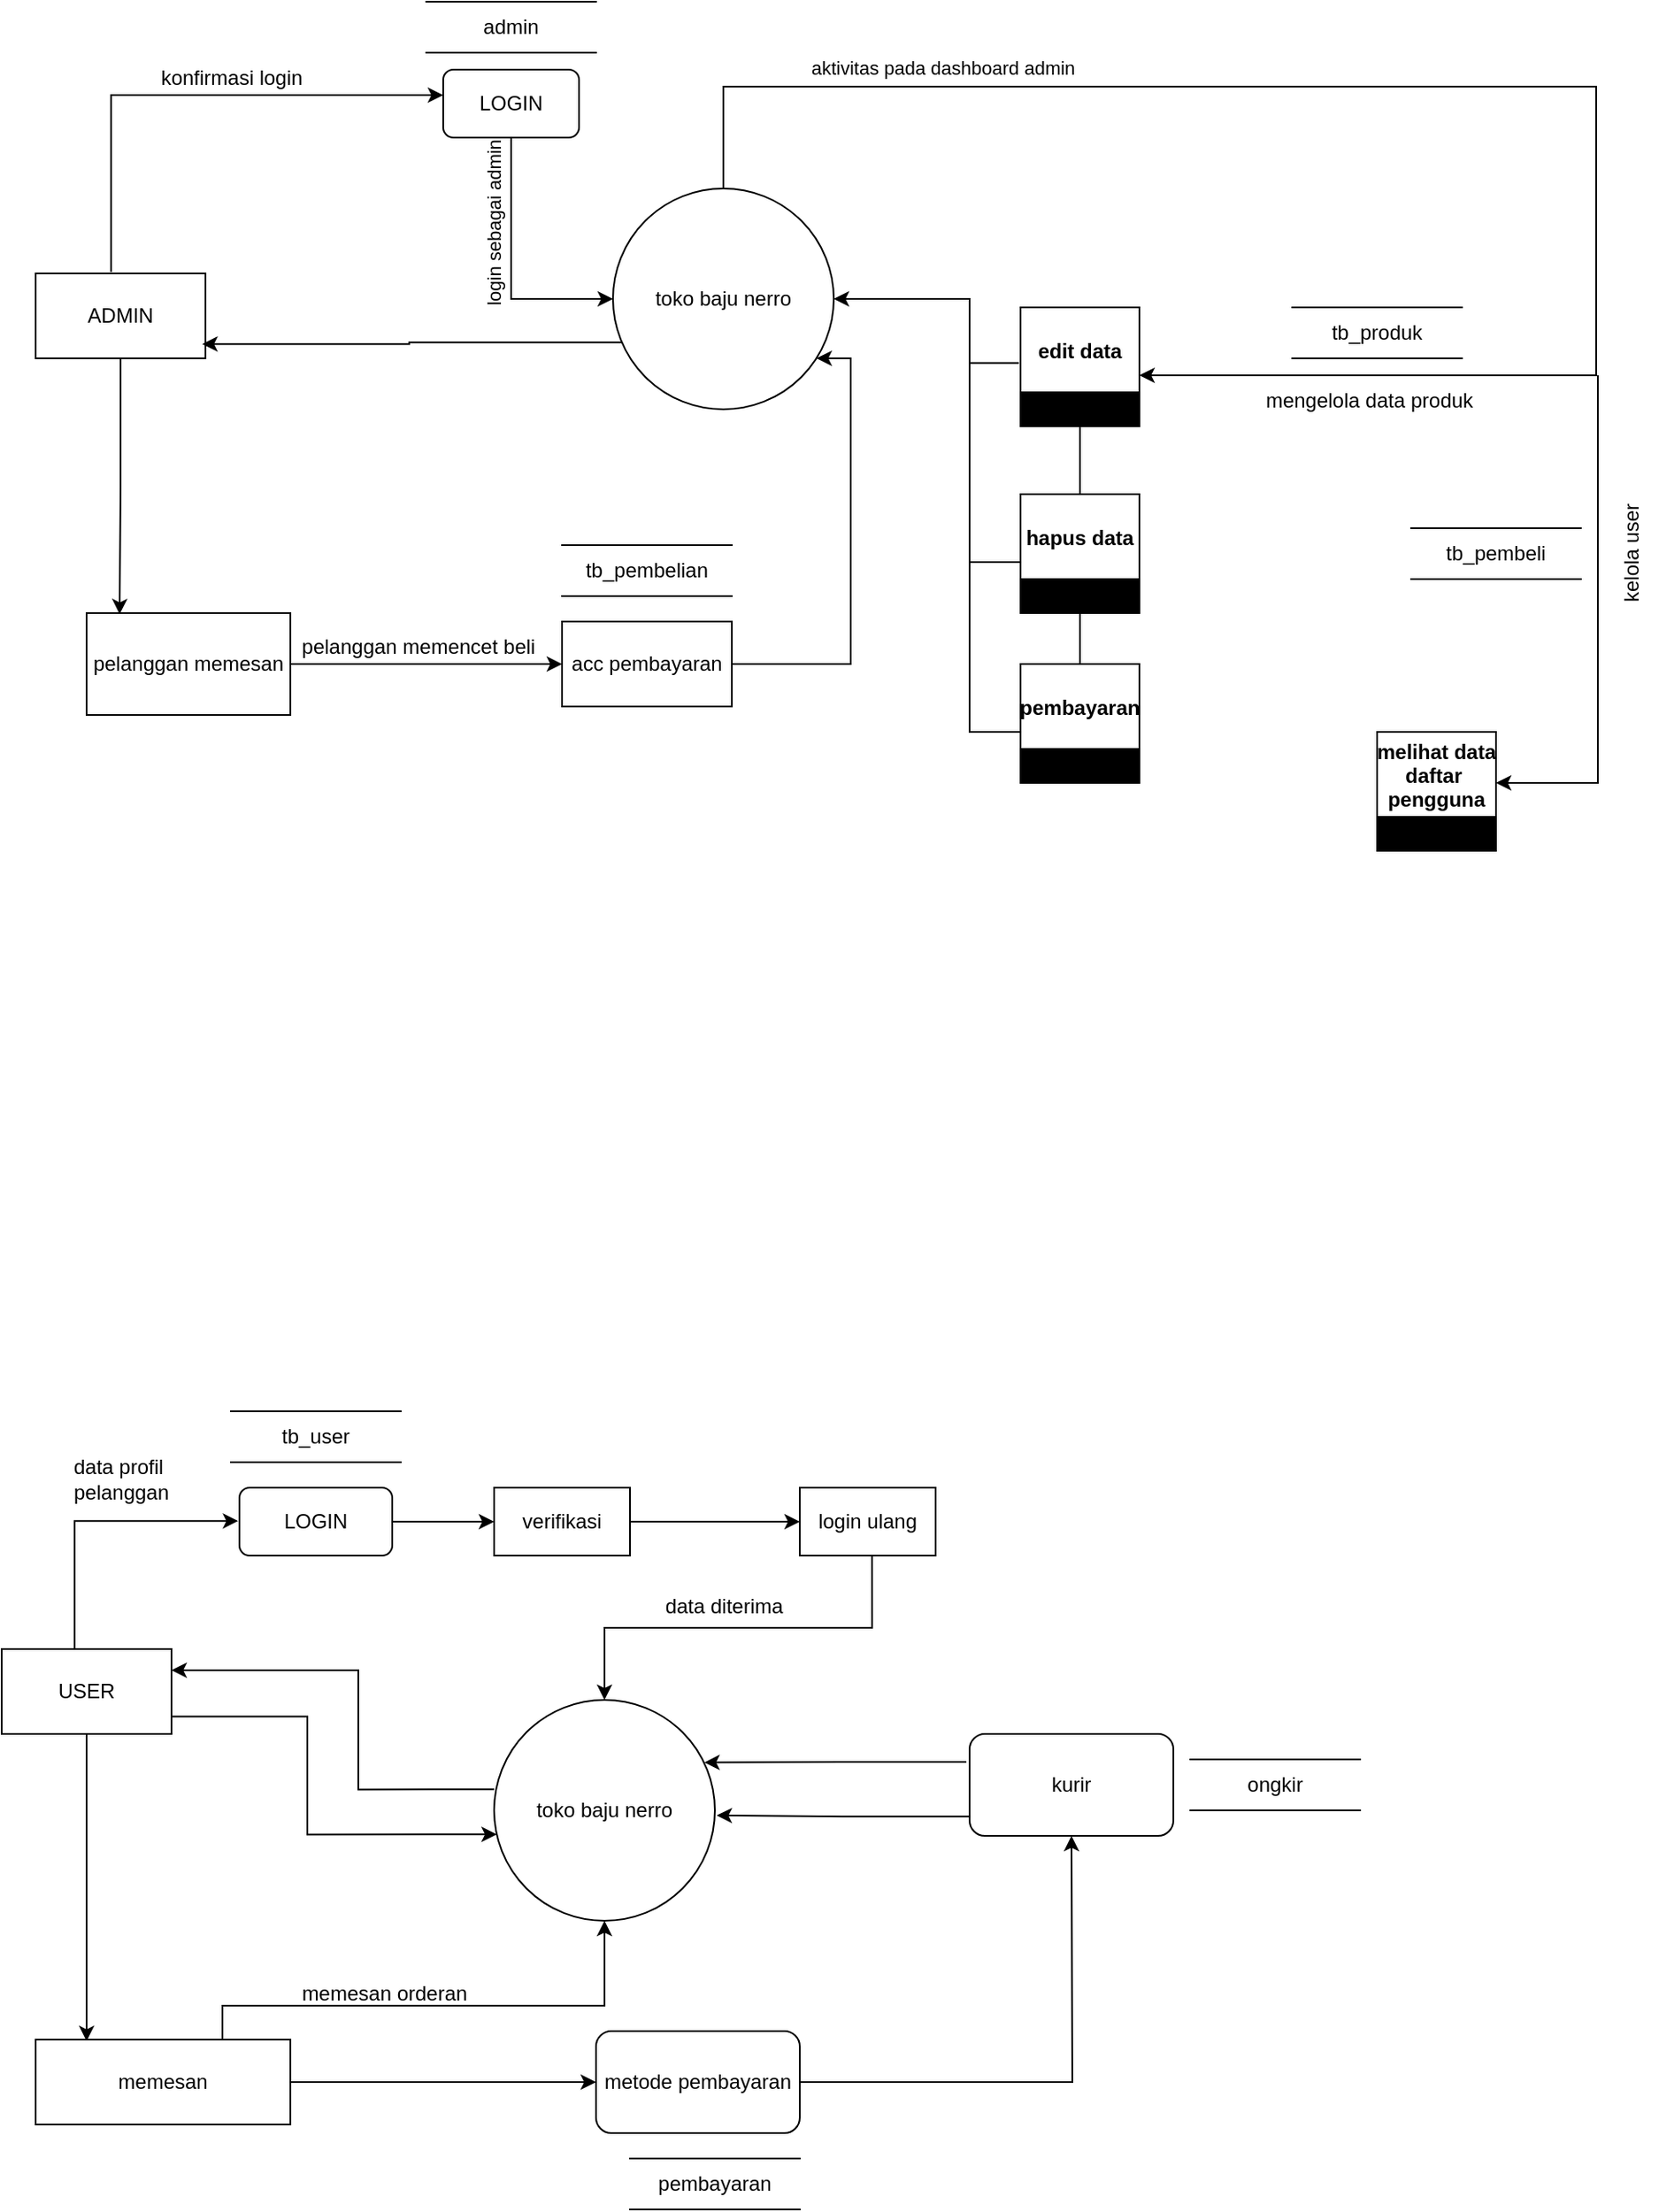 <mxfile version="28.1.2">
  <diagram name="Page-1" id="w5c8ERlpFwUv5xIerBSc">
    <mxGraphModel dx="793" dy="555" grid="1" gridSize="10" guides="1" tooltips="1" connect="1" arrows="1" fold="1" page="1" pageScale="1" pageWidth="1100" pageHeight="850" math="0" shadow="0">
      <root>
        <mxCell id="0" />
        <mxCell id="1" parent="0" />
        <mxCell id="kzGIVJuzbTHx1Urgwy5C-2" value="admin" style="html=1;dashed=0;whiteSpace=wrap;shape=partialRectangle;right=0;left=0;" parent="1" vertex="1">
          <mxGeometry x="310" y="150" width="100" height="30" as="geometry" />
        </mxCell>
        <mxCell id="kzGIVJuzbTHx1Urgwy5C-4" style="edgeStyle=orthogonalEdgeStyle;rounded=0;orthogonalLoop=1;jettySize=auto;html=1;exitX=0.444;exitY=-0.018;exitDx=0;exitDy=0;entryX=0;entryY=0.375;entryDx=0;entryDy=0;entryPerimeter=0;exitPerimeter=0;" parent="1" source="kzGIVJuzbTHx1Urgwy5C-6" target="zYKxcOfA-0-OGyM70KTu-15" edge="1">
          <mxGeometry relative="1" as="geometry">
            <mxPoint x="290" y="205" as="targetPoint" />
            <mxPoint x="230" y="205" as="sourcePoint" />
          </mxGeometry>
        </mxCell>
        <mxCell id="zYKxcOfA-0-OGyM70KTu-37" style="edgeStyle=orthogonalEdgeStyle;rounded=0;orthogonalLoop=1;jettySize=auto;html=1;entryX=0.162;entryY=0.011;entryDx=0;entryDy=0;entryPerimeter=0;" parent="1" source="kzGIVJuzbTHx1Urgwy5C-6" target="zYKxcOfA-0-OGyM70KTu-38" edge="1">
          <mxGeometry relative="1" as="geometry">
            <mxPoint x="130" y="510.0" as="targetPoint" />
          </mxGeometry>
        </mxCell>
        <mxCell id="kzGIVJuzbTHx1Urgwy5C-6" value="ADMIN" style="html=1;dashed=0;whiteSpace=wrap;" parent="1" vertex="1">
          <mxGeometry x="80" y="310" width="100" height="50" as="geometry" />
        </mxCell>
        <mxCell id="kzGIVJuzbTHx1Urgwy5C-8" style="edgeStyle=orthogonalEdgeStyle;rounded=0;orthogonalLoop=1;jettySize=auto;html=1;entryX=0;entryY=0.5;entryDx=0;entryDy=0;exitX=0.5;exitY=1;exitDx=0;exitDy=0;" parent="1" source="zYKxcOfA-0-OGyM70KTu-15" target="kzGIVJuzbTHx1Urgwy5C-9" edge="1">
          <mxGeometry relative="1" as="geometry">
            <mxPoint x="580" y="205" as="targetPoint" />
            <mxPoint x="370" y="205" as="sourcePoint" />
          </mxGeometry>
        </mxCell>
        <mxCell id="kzGIVJuzbTHx1Urgwy5C-10" value="login sebagai admin" style="edgeLabel;html=1;align=center;verticalAlign=middle;resizable=0;points=[];rotation=-90;" parent="kzGIVJuzbTHx1Urgwy5C-8" vertex="1" connectable="0">
          <mxGeometry x="-0.054" y="-1" relative="1" as="geometry">
            <mxPoint x="-9" y="-23" as="offset" />
          </mxGeometry>
        </mxCell>
        <mxCell id="kzGIVJuzbTHx1Urgwy5C-11" style="edgeStyle=orthogonalEdgeStyle;rounded=0;orthogonalLoop=1;jettySize=auto;html=1;exitX=0.5;exitY=0;exitDx=0;exitDy=0;" parent="1" source="kzGIVJuzbTHx1Urgwy5C-9" edge="1">
          <mxGeometry relative="1" as="geometry">
            <mxPoint x="730" y="370" as="targetPoint" />
            <mxPoint x="510" y="210" as="sourcePoint" />
            <Array as="points">
              <mxPoint x="485" y="200" />
              <mxPoint x="999" y="200" />
              <mxPoint x="999" y="370" />
            </Array>
          </mxGeometry>
        </mxCell>
        <mxCell id="kzGIVJuzbTHx1Urgwy5C-18" value="aktivitas pada dashboard admin" style="edgeLabel;html=1;align=center;verticalAlign=middle;resizable=0;points=[];" parent="kzGIVJuzbTHx1Urgwy5C-11" vertex="1" connectable="0">
          <mxGeometry x="-0.628" y="-1" relative="1" as="geometry">
            <mxPoint y="-12" as="offset" />
          </mxGeometry>
        </mxCell>
        <mxCell id="YUnFpUHWukaaT6bIz78V-2" style="edgeStyle=orthogonalEdgeStyle;rounded=0;orthogonalLoop=1;jettySize=auto;html=1;exitX=0.053;exitY=0.697;exitDx=0;exitDy=0;exitPerimeter=0;entryX=0.981;entryY=0.832;entryDx=0;entryDy=0;entryPerimeter=0;" parent="1" source="kzGIVJuzbTHx1Urgwy5C-9" target="kzGIVJuzbTHx1Urgwy5C-6" edge="1">
          <mxGeometry relative="1" as="geometry">
            <mxPoint x="180" y="350" as="targetPoint" />
            <Array as="points" />
          </mxGeometry>
        </mxCell>
        <mxCell id="kzGIVJuzbTHx1Urgwy5C-9" value="toko baju nerro" style="shape=ellipse;html=1;dashed=0;whiteSpace=wrap;aspect=fixed;perimeter=ellipsePerimeter;" parent="1" vertex="1">
          <mxGeometry x="420" y="260" width="130" height="130" as="geometry" />
        </mxCell>
        <mxCell id="kzGIVJuzbTHx1Urgwy5C-13" value="edit data" style="swimlane;childLayout=stackLayout;horizontal=1;startSize=50;horizontalStack=0;resizeParent=1;resizeParentMax=0;resizeLast=0;collapsible=0;marginBottom=0;swimlaneFillColor=#000000;rotation=0;verticalAlign=middle;" parent="1" vertex="1">
          <mxGeometry x="660" y="330" width="70" height="70" as="geometry" />
        </mxCell>
        <mxCell id="kzGIVJuzbTHx1Urgwy5C-15" value="hapus data" style="swimlane;childLayout=stackLayout;horizontal=1;startSize=50;horizontalStack=0;resizeParent=1;resizeParentMax=0;resizeLast=0;collapsible=0;marginBottom=0;swimlaneFillColor=#000000;rotation=0;verticalAlign=middle;" parent="1" vertex="1">
          <mxGeometry x="660" y="440" width="70" height="70" as="geometry" />
        </mxCell>
        <mxCell id="kzGIVJuzbTHx1Urgwy5C-16" value="" style="endArrow=none;html=1;rounded=0;entryX=0.5;entryY=1;entryDx=0;entryDy=0;exitX=0.5;exitY=0;exitDx=0;exitDy=0;" parent="1" source="kzGIVJuzbTHx1Urgwy5C-15" target="kzGIVJuzbTHx1Urgwy5C-13" edge="1">
          <mxGeometry width="50" height="50" relative="1" as="geometry">
            <mxPoint x="570" y="480" as="sourcePoint" />
            <mxPoint x="620" y="430" as="targetPoint" />
          </mxGeometry>
        </mxCell>
        <mxCell id="kzGIVJuzbTHx1Urgwy5C-17" value="tb_produk" style="html=1;dashed=0;whiteSpace=wrap;shape=partialRectangle;right=0;left=0;" parent="1" vertex="1">
          <mxGeometry x="820" y="330" width="100" height="30" as="geometry" />
        </mxCell>
        <mxCell id="kzGIVJuzbTHx1Urgwy5C-24" style="edgeStyle=orthogonalEdgeStyle;rounded=0;orthogonalLoop=1;jettySize=auto;html=1;exitX=-0.013;exitY=0.468;exitDx=0;exitDy=0;exitPerimeter=0;entryX=1;entryY=0.5;entryDx=0;entryDy=0;" parent="1" source="kzGIVJuzbTHx1Urgwy5C-13" target="kzGIVJuzbTHx1Urgwy5C-9" edge="1">
          <mxGeometry relative="1" as="geometry">
            <mxPoint x="656.4" y="363.18" as="sourcePoint" />
            <mxPoint x="630" y="270" as="targetPoint" />
            <Array as="points">
              <mxPoint x="630" y="363" />
              <mxPoint x="630" y="325" />
            </Array>
          </mxGeometry>
        </mxCell>
        <mxCell id="kzGIVJuzbTHx1Urgwy5C-25" value="pembayaran" style="swimlane;childLayout=stackLayout;horizontal=1;startSize=50;horizontalStack=0;resizeParent=1;resizeParentMax=0;resizeLast=0;collapsible=0;marginBottom=0;swimlaneFillColor=#000000;rotation=0;verticalAlign=middle;" parent="1" vertex="1">
          <mxGeometry x="660" y="540" width="70" height="70" as="geometry" />
        </mxCell>
        <mxCell id="kzGIVJuzbTHx1Urgwy5C-27" value="" style="endArrow=none;html=1;rounded=0;entryX=0.5;entryY=1;entryDx=0;entryDy=0;exitX=0.5;exitY=0;exitDx=0;exitDy=0;" parent="1" source="kzGIVJuzbTHx1Urgwy5C-25" target="kzGIVJuzbTHx1Urgwy5C-15" edge="1">
          <mxGeometry width="50" height="50" relative="1" as="geometry">
            <mxPoint x="600" y="560" as="sourcePoint" />
            <mxPoint x="650" y="510" as="targetPoint" />
          </mxGeometry>
        </mxCell>
        <mxCell id="kzGIVJuzbTHx1Urgwy5C-30" value="" style="endArrow=none;html=1;rounded=0;exitX=0;exitY=0.571;exitDx=0;exitDy=0;exitPerimeter=0;" parent="1" source="kzGIVJuzbTHx1Urgwy5C-25" edge="1">
          <mxGeometry width="50" height="50" relative="1" as="geometry">
            <mxPoint x="530" y="530" as="sourcePoint" />
            <mxPoint x="630" y="360" as="targetPoint" />
            <Array as="points">
              <mxPoint x="630" y="580" />
            </Array>
          </mxGeometry>
        </mxCell>
        <mxCell id="kzGIVJuzbTHx1Urgwy5C-31" value="" style="endArrow=none;html=1;rounded=0;entryX=0;entryY=0.571;entryDx=0;entryDy=0;entryPerimeter=0;" parent="1" target="kzGIVJuzbTHx1Urgwy5C-15" edge="1">
          <mxGeometry width="50" height="50" relative="1" as="geometry">
            <mxPoint x="630" y="480" as="sourcePoint" />
            <mxPoint x="580" y="450" as="targetPoint" />
          </mxGeometry>
        </mxCell>
        <mxCell id="zYKxcOfA-0-OGyM70KTu-20" style="edgeStyle=orthogonalEdgeStyle;rounded=0;orthogonalLoop=1;jettySize=auto;html=1;entryX=-0.008;entryY=0.49;entryDx=0;entryDy=0;entryPerimeter=0;exitX=0.429;exitY=0.006;exitDx=0;exitDy=0;exitPerimeter=0;" parent="1" source="zYKxcOfA-0-OGyM70KTu-2" target="zYKxcOfA-0-OGyM70KTu-21" edge="1">
          <mxGeometry relative="1" as="geometry">
            <mxPoint x="250" y="1045" as="targetPoint" />
          </mxGeometry>
        </mxCell>
        <mxCell id="zYKxcOfA-0-OGyM70KTu-34" style="edgeStyle=orthogonalEdgeStyle;rounded=0;orthogonalLoop=1;jettySize=auto;html=1;entryX=0.2;entryY=0.018;entryDx=0;entryDy=0;entryPerimeter=0;" parent="1" source="zYKxcOfA-0-OGyM70KTu-2" target="zYKxcOfA-0-OGyM70KTu-33" edge="1">
          <mxGeometry relative="1" as="geometry">
            <Array as="points" />
          </mxGeometry>
        </mxCell>
        <mxCell id="zYKxcOfA-0-OGyM70KTu-43" style="edgeStyle=orthogonalEdgeStyle;rounded=0;orthogonalLoop=1;jettySize=auto;html=1;exitX=0.996;exitY=0.795;exitDx=0;exitDy=0;exitPerimeter=0;entryX=0.012;entryY=0.609;entryDx=0;entryDy=0;entryPerimeter=0;" parent="1" source="zYKxcOfA-0-OGyM70KTu-2" target="zYKxcOfA-0-OGyM70KTu-19" edge="1">
          <mxGeometry relative="1" as="geometry">
            <Array as="points">
              <mxPoint x="240" y="1160" />
              <mxPoint x="240" y="1229" />
            </Array>
          </mxGeometry>
        </mxCell>
        <mxCell id="zYKxcOfA-0-OGyM70KTu-2" value="USER" style="html=1;dashed=0;whiteSpace=wrap;" parent="1" vertex="1">
          <mxGeometry x="60" y="1120" width="100" height="50" as="geometry" />
        </mxCell>
        <mxCell id="zYKxcOfA-0-OGyM70KTu-4" value="tb_pembeli" style="html=1;dashed=0;whiteSpace=wrap;shape=partialRectangle;right=0;left=0;" parent="1" vertex="1">
          <mxGeometry x="890" y="460" width="100" height="30" as="geometry" />
        </mxCell>
        <mxCell id="zYKxcOfA-0-OGyM70KTu-5" value="" style="endArrow=classic;html=1;rounded=0;" parent="1" edge="1">
          <mxGeometry width="50" height="50" relative="1" as="geometry">
            <mxPoint x="1000" y="370" as="sourcePoint" />
            <mxPoint x="940" y="610" as="targetPoint" />
            <Array as="points">
              <mxPoint x="1000" y="610" />
            </Array>
          </mxGeometry>
        </mxCell>
        <mxCell id="zYKxcOfA-0-OGyM70KTu-6" value="kelola user" style="text;html=1;align=center;verticalAlign=middle;resizable=0;points=[];autosize=1;strokeColor=none;fillColor=none;rotation=-90;" parent="1" vertex="1">
          <mxGeometry x="980" y="460" width="80" height="30" as="geometry" />
        </mxCell>
        <mxCell id="zYKxcOfA-0-OGyM70KTu-7" value="mengelola data produk" style="text;html=1;align=center;verticalAlign=middle;resizable=0;points=[];autosize=1;strokeColor=none;fillColor=none;" parent="1" vertex="1">
          <mxGeometry x="790" y="370" width="150" height="30" as="geometry" />
        </mxCell>
        <mxCell id="zYKxcOfA-0-OGyM70KTu-14" value="melihat data&#xa;daftar &#xa;pengguna" style="swimlane;childLayout=stackLayout;horizontal=1;startSize=50;horizontalStack=0;resizeParent=1;resizeParentMax=0;resizeLast=0;collapsible=0;marginBottom=0;swimlaneFillColor=#000000;rotation=0;verticalAlign=middle;" parent="1" vertex="1">
          <mxGeometry x="870" y="580" width="70" height="70" as="geometry" />
        </mxCell>
        <mxCell id="zYKxcOfA-0-OGyM70KTu-15" value="LOGIN" style="rounded=1;whiteSpace=wrap;html=1;" parent="1" vertex="1">
          <mxGeometry x="320" y="190" width="80" height="40" as="geometry" />
        </mxCell>
        <mxCell id="zYKxcOfA-0-OGyM70KTu-17" value="konfirmasi login" style="text;html=1;align=center;verticalAlign=middle;resizable=0;points=[];autosize=1;strokeColor=none;fillColor=none;" parent="1" vertex="1">
          <mxGeometry x="140" y="180" width="110" height="30" as="geometry" />
        </mxCell>
        <mxCell id="zYKxcOfA-0-OGyM70KTu-42" style="edgeStyle=orthogonalEdgeStyle;rounded=0;orthogonalLoop=1;jettySize=auto;html=1;entryX=1;entryY=0.25;entryDx=0;entryDy=0;exitX=0;exitY=0.405;exitDx=0;exitDy=0;exitPerimeter=0;" parent="1" source="zYKxcOfA-0-OGyM70KTu-19" target="zYKxcOfA-0-OGyM70KTu-2" edge="1">
          <mxGeometry relative="1" as="geometry">
            <Array as="points">
              <mxPoint x="270" y="1203" />
              <mxPoint x="270" y="1132" />
            </Array>
          </mxGeometry>
        </mxCell>
        <mxCell id="zYKxcOfA-0-OGyM70KTu-19" value="toko baju nerro" style="shape=ellipse;html=1;dashed=0;whiteSpace=wrap;aspect=fixed;perimeter=ellipsePerimeter;" parent="1" vertex="1">
          <mxGeometry x="350" y="1150" width="130" height="130" as="geometry" />
        </mxCell>
        <mxCell id="zYKxcOfA-0-OGyM70KTu-25" style="edgeStyle=orthogonalEdgeStyle;rounded=0;orthogonalLoop=1;jettySize=auto;html=1;entryX=0;entryY=0.5;entryDx=0;entryDy=0;" parent="1" source="zYKxcOfA-0-OGyM70KTu-21" target="zYKxcOfA-0-OGyM70KTu-24" edge="1">
          <mxGeometry relative="1" as="geometry" />
        </mxCell>
        <mxCell id="zYKxcOfA-0-OGyM70KTu-21" value="LOGIN" style="rounded=1;whiteSpace=wrap;html=1;" parent="1" vertex="1">
          <mxGeometry x="200" y="1025" width="90" height="40" as="geometry" />
        </mxCell>
        <mxCell id="zYKxcOfA-0-OGyM70KTu-23" value="tb_user" style="html=1;dashed=0;whiteSpace=wrap;shape=partialRectangle;right=0;left=0;" parent="1" vertex="1">
          <mxGeometry x="195" y="980" width="100" height="30" as="geometry" />
        </mxCell>
        <mxCell id="zYKxcOfA-0-OGyM70KTu-28" style="edgeStyle=orthogonalEdgeStyle;rounded=0;orthogonalLoop=1;jettySize=auto;html=1;entryX=0;entryY=0.5;entryDx=0;entryDy=0;" parent="1" source="zYKxcOfA-0-OGyM70KTu-24" target="zYKxcOfA-0-OGyM70KTu-27" edge="1">
          <mxGeometry relative="1" as="geometry" />
        </mxCell>
        <mxCell id="zYKxcOfA-0-OGyM70KTu-24" value="verifikasi" style="rounded=0;whiteSpace=wrap;html=1;" parent="1" vertex="1">
          <mxGeometry x="350" y="1025" width="80" height="40" as="geometry" />
        </mxCell>
        <mxCell id="zYKxcOfA-0-OGyM70KTu-29" style="edgeStyle=orthogonalEdgeStyle;rounded=0;orthogonalLoop=1;jettySize=auto;html=1;entryX=0.5;entryY=0;entryDx=0;entryDy=0;exitX=0.532;exitY=1.012;exitDx=0;exitDy=0;exitPerimeter=0;" parent="1" source="zYKxcOfA-0-OGyM70KTu-27" target="zYKxcOfA-0-OGyM70KTu-19" edge="1">
          <mxGeometry relative="1" as="geometry" />
        </mxCell>
        <mxCell id="zYKxcOfA-0-OGyM70KTu-27" value="login ulang" style="rounded=0;whiteSpace=wrap;html=1;" parent="1" vertex="1">
          <mxGeometry x="530" y="1025" width="80" height="40" as="geometry" />
        </mxCell>
        <mxCell id="zYKxcOfA-0-OGyM70KTu-30" value="data profil&amp;nbsp;&lt;div&gt;pelanggan&lt;/div&gt;" style="text;html=1;align=center;verticalAlign=middle;resizable=0;points=[];autosize=1;strokeColor=none;fillColor=none;" parent="1" vertex="1">
          <mxGeometry x="90" y="1000" width="80" height="40" as="geometry" />
        </mxCell>
        <mxCell id="zYKxcOfA-0-OGyM70KTu-35" style="edgeStyle=orthogonalEdgeStyle;rounded=0;orthogonalLoop=1;jettySize=auto;html=1;entryX=0.5;entryY=1;entryDx=0;entryDy=0;exitX=0.75;exitY=0;exitDx=0;exitDy=0;" parent="1" source="zYKxcOfA-0-OGyM70KTu-33" target="zYKxcOfA-0-OGyM70KTu-19" edge="1">
          <mxGeometry relative="1" as="geometry">
            <mxPoint x="190" y="1340" as="sourcePoint" />
            <Array as="points">
              <mxPoint x="190" y="1350" />
              <mxPoint x="190" y="1330" />
              <mxPoint x="415" y="1330" />
            </Array>
          </mxGeometry>
        </mxCell>
        <mxCell id="zYKxcOfA-0-OGyM70KTu-36" style="edgeStyle=orthogonalEdgeStyle;rounded=0;orthogonalLoop=1;jettySize=auto;html=1;entryX=0;entryY=0.5;entryDx=0;entryDy=0;" parent="1" source="zYKxcOfA-0-OGyM70KTu-33" target="zYKxcOfA-0-OGyM70KTu-39" edge="1">
          <mxGeometry relative="1" as="geometry">
            <mxPoint x="380" y="1375.0" as="targetPoint" />
          </mxGeometry>
        </mxCell>
        <mxCell id="zYKxcOfA-0-OGyM70KTu-33" value="memesan" style="rounded=0;whiteSpace=wrap;html=1;" parent="1" vertex="1">
          <mxGeometry x="80" y="1350" width="150" height="50" as="geometry" />
        </mxCell>
        <mxCell id="zYKxcOfA-0-OGyM70KTu-56" style="edgeStyle=orthogonalEdgeStyle;rounded=0;orthogonalLoop=1;jettySize=auto;html=1;" parent="1" source="zYKxcOfA-0-OGyM70KTu-38" target="zYKxcOfA-0-OGyM70KTu-57" edge="1">
          <mxGeometry relative="1" as="geometry">
            <mxPoint x="310" y="540" as="targetPoint" />
          </mxGeometry>
        </mxCell>
        <mxCell id="zYKxcOfA-0-OGyM70KTu-38" value="pelanggan memesan" style="rounded=0;whiteSpace=wrap;html=1;" parent="1" vertex="1">
          <mxGeometry x="110" y="510" width="120" height="60" as="geometry" />
        </mxCell>
        <mxCell id="zYKxcOfA-0-OGyM70KTu-44" style="edgeStyle=orthogonalEdgeStyle;rounded=0;orthogonalLoop=1;jettySize=auto;html=1;" parent="1" source="zYKxcOfA-0-OGyM70KTu-39" edge="1">
          <mxGeometry relative="1" as="geometry">
            <mxPoint x="690" y="1230" as="targetPoint" />
          </mxGeometry>
        </mxCell>
        <mxCell id="zYKxcOfA-0-OGyM70KTu-39" value="metode pembayaran" style="rounded=1;whiteSpace=wrap;html=1;" parent="1" vertex="1">
          <mxGeometry x="410" y="1345" width="120" height="60" as="geometry" />
        </mxCell>
        <mxCell id="zYKxcOfA-0-OGyM70KTu-41" value="pembayaran" style="html=1;dashed=0;whiteSpace=wrap;shape=partialRectangle;right=0;left=0;" parent="1" vertex="1">
          <mxGeometry x="430" y="1420" width="100" height="30" as="geometry" />
        </mxCell>
        <mxCell id="zYKxcOfA-0-OGyM70KTu-46" value="kurir" style="rounded=1;whiteSpace=wrap;html=1;" parent="1" vertex="1">
          <mxGeometry x="630" y="1170" width="120" height="60" as="geometry" />
        </mxCell>
        <mxCell id="zYKxcOfA-0-OGyM70KTu-47" value="ongkir" style="html=1;dashed=0;whiteSpace=wrap;shape=partialRectangle;right=0;left=0;" parent="1" vertex="1">
          <mxGeometry x="760" y="1185" width="100" height="30" as="geometry" />
        </mxCell>
        <mxCell id="zYKxcOfA-0-OGyM70KTu-48" style="edgeStyle=orthogonalEdgeStyle;rounded=0;orthogonalLoop=1;jettySize=auto;html=1;entryX=0.952;entryY=0.283;entryDx=0;entryDy=0;entryPerimeter=0;exitX=-0.016;exitY=0.275;exitDx=0;exitDy=0;exitPerimeter=0;" parent="1" source="zYKxcOfA-0-OGyM70KTu-46" target="zYKxcOfA-0-OGyM70KTu-19" edge="1">
          <mxGeometry relative="1" as="geometry" />
        </mxCell>
        <mxCell id="zYKxcOfA-0-OGyM70KTu-49" style="edgeStyle=orthogonalEdgeStyle;rounded=0;orthogonalLoop=1;jettySize=auto;html=1;entryX=1.008;entryY=0.523;entryDx=0;entryDy=0;entryPerimeter=0;exitX=0.004;exitY=0.81;exitDx=0;exitDy=0;exitPerimeter=0;" parent="1" source="zYKxcOfA-0-OGyM70KTu-46" target="zYKxcOfA-0-OGyM70KTu-19" edge="1">
          <mxGeometry relative="1" as="geometry" />
        </mxCell>
        <mxCell id="zYKxcOfA-0-OGyM70KTu-51" value="data diterima" style="text;html=1;align=center;verticalAlign=middle;resizable=0;points=[];autosize=1;strokeColor=none;fillColor=none;" parent="1" vertex="1">
          <mxGeometry x="440" y="1080" width="90" height="30" as="geometry" />
        </mxCell>
        <mxCell id="zYKxcOfA-0-OGyM70KTu-53" value="memesan orderan" style="text;html=1;align=center;verticalAlign=middle;resizable=0;points=[];autosize=1;strokeColor=none;fillColor=none;" parent="1" vertex="1">
          <mxGeometry x="225" y="1308" width="120" height="30" as="geometry" />
        </mxCell>
        <mxCell id="Xnw9eJEp8whqWNR98b8b-8" style="edgeStyle=orthogonalEdgeStyle;rounded=0;orthogonalLoop=1;jettySize=auto;html=1;entryX=0.922;entryY=0.769;entryDx=0;entryDy=0;entryPerimeter=0;" edge="1" parent="1" source="zYKxcOfA-0-OGyM70KTu-57" target="kzGIVJuzbTHx1Urgwy5C-9">
          <mxGeometry relative="1" as="geometry">
            <Array as="points">
              <mxPoint x="560" y="540" />
              <mxPoint x="560" y="360" />
            </Array>
          </mxGeometry>
        </mxCell>
        <mxCell id="zYKxcOfA-0-OGyM70KTu-57" value="acc pembayaran" style="html=1;dashed=0;whiteSpace=wrap;" parent="1" vertex="1">
          <mxGeometry x="390" y="515" width="100" height="50" as="geometry" />
        </mxCell>
        <mxCell id="zYKxcOfA-0-OGyM70KTu-58" value="tb_pembelian" style="html=1;dashed=0;whiteSpace=wrap;shape=partialRectangle;right=0;left=0;" parent="1" vertex="1">
          <mxGeometry x="390" y="470" width="100" height="30" as="geometry" />
        </mxCell>
        <mxCell id="zYKxcOfA-0-OGyM70KTu-59" value="pelanggan memencet beli" style="text;html=1;align=center;verticalAlign=middle;resizable=0;points=[];autosize=1;strokeColor=none;fillColor=none;" parent="1" vertex="1">
          <mxGeometry x="225" y="515" width="160" height="30" as="geometry" />
        </mxCell>
      </root>
    </mxGraphModel>
  </diagram>
</mxfile>
